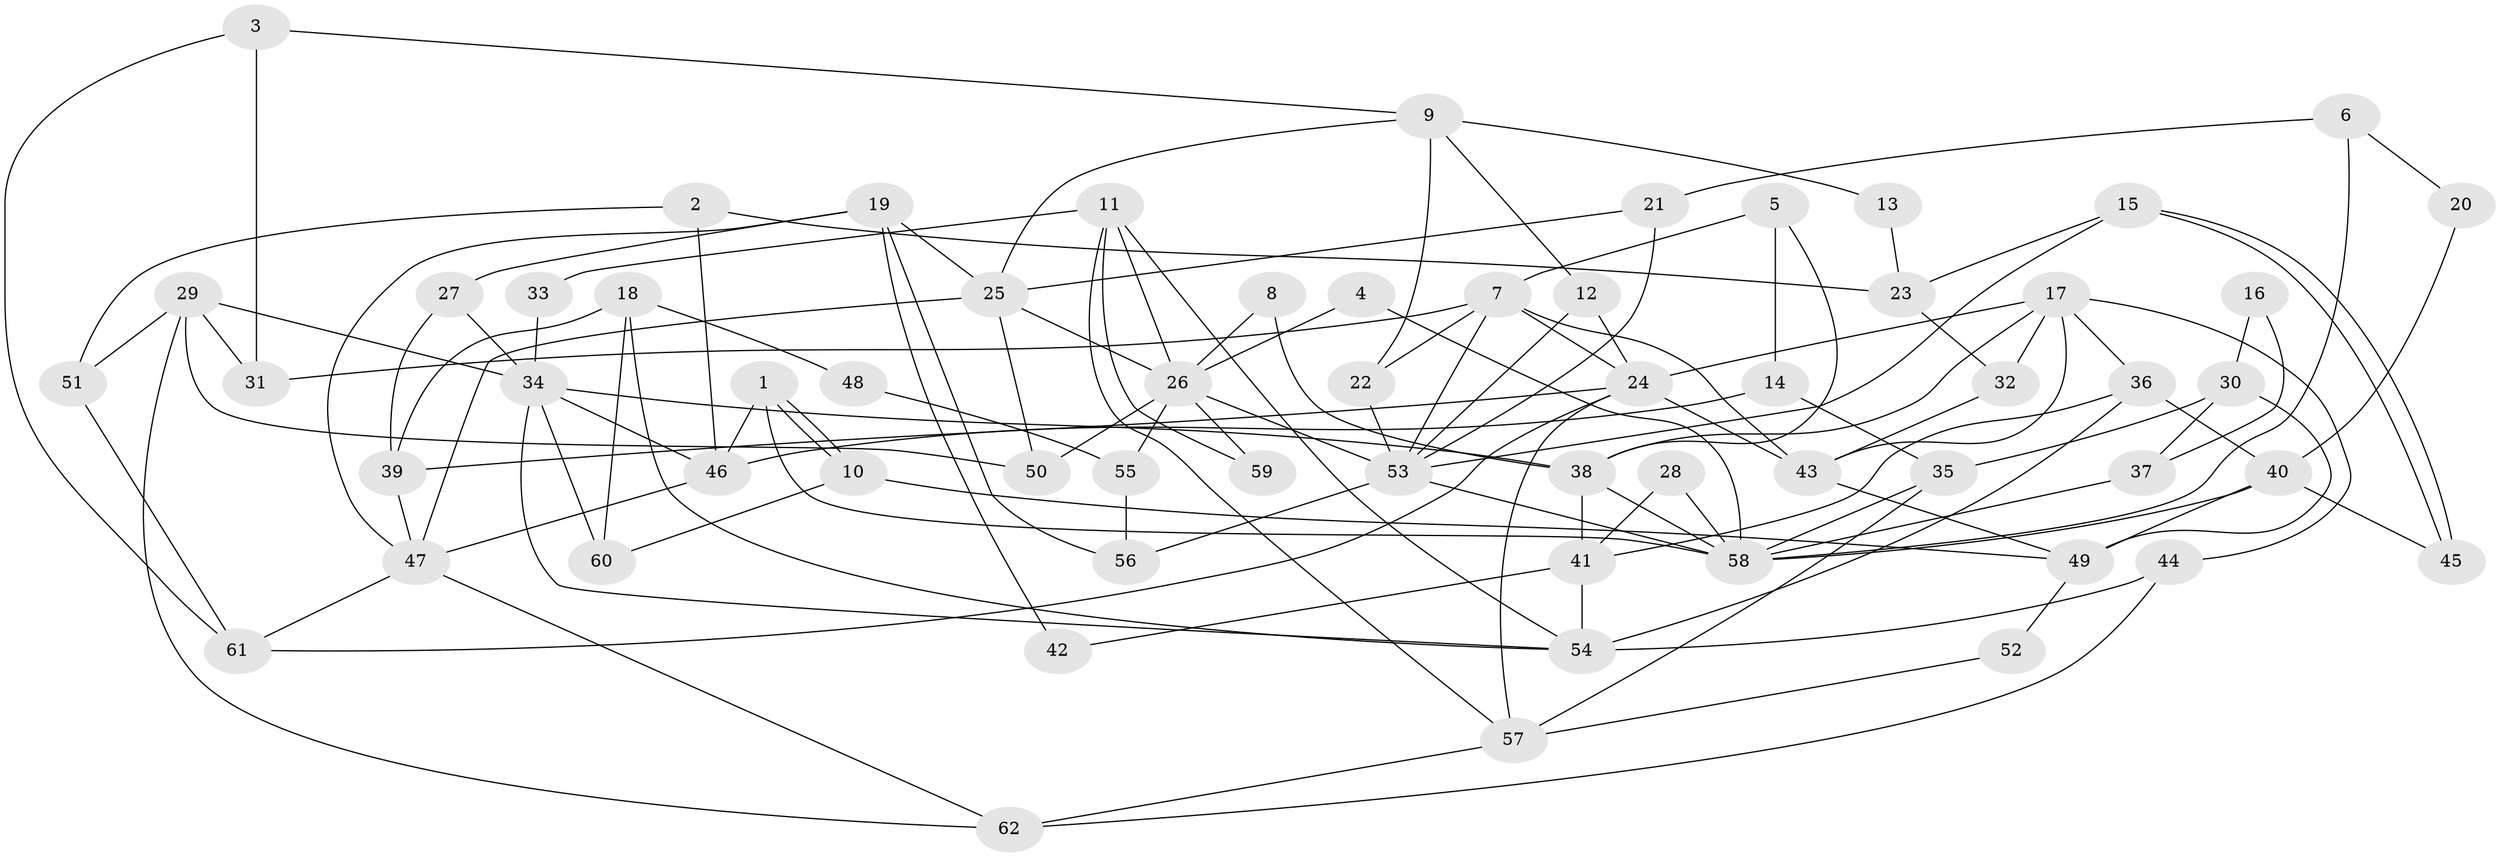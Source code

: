 // coarse degree distribution, {3: 0.13636363636363635, 6: 0.11363636363636363, 4: 0.20454545454545456, 2: 0.1590909090909091, 7: 0.11363636363636363, 5: 0.20454545454545456, 1: 0.022727272727272728, 9: 0.022727272727272728, 8: 0.022727272727272728}
// Generated by graph-tools (version 1.1) at 2025/37/03/04/25 23:37:14]
// undirected, 62 vertices, 124 edges
graph export_dot {
  node [color=gray90,style=filled];
  1;
  2;
  3;
  4;
  5;
  6;
  7;
  8;
  9;
  10;
  11;
  12;
  13;
  14;
  15;
  16;
  17;
  18;
  19;
  20;
  21;
  22;
  23;
  24;
  25;
  26;
  27;
  28;
  29;
  30;
  31;
  32;
  33;
  34;
  35;
  36;
  37;
  38;
  39;
  40;
  41;
  42;
  43;
  44;
  45;
  46;
  47;
  48;
  49;
  50;
  51;
  52;
  53;
  54;
  55;
  56;
  57;
  58;
  59;
  60;
  61;
  62;
  1 -- 58;
  1 -- 10;
  1 -- 10;
  1 -- 46;
  2 -- 51;
  2 -- 46;
  2 -- 23;
  3 -- 61;
  3 -- 9;
  3 -- 31;
  4 -- 58;
  4 -- 26;
  5 -- 7;
  5 -- 38;
  5 -- 14;
  6 -- 58;
  6 -- 21;
  6 -- 20;
  7 -- 24;
  7 -- 22;
  7 -- 31;
  7 -- 43;
  7 -- 53;
  8 -- 26;
  8 -- 38;
  9 -- 25;
  9 -- 12;
  9 -- 13;
  9 -- 22;
  10 -- 49;
  10 -- 60;
  11 -- 54;
  11 -- 26;
  11 -- 33;
  11 -- 57;
  11 -- 59;
  12 -- 24;
  12 -- 53;
  13 -- 23;
  14 -- 46;
  14 -- 35;
  15 -- 45;
  15 -- 45;
  15 -- 23;
  15 -- 53;
  16 -- 37;
  16 -- 30;
  17 -- 38;
  17 -- 44;
  17 -- 24;
  17 -- 32;
  17 -- 36;
  17 -- 43;
  18 -- 54;
  18 -- 39;
  18 -- 48;
  18 -- 60;
  19 -- 47;
  19 -- 25;
  19 -- 27;
  19 -- 42;
  19 -- 56;
  20 -- 40;
  21 -- 25;
  21 -- 53;
  22 -- 53;
  23 -- 32;
  24 -- 43;
  24 -- 39;
  24 -- 57;
  24 -- 61;
  25 -- 50;
  25 -- 47;
  25 -- 26;
  26 -- 53;
  26 -- 50;
  26 -- 55;
  26 -- 59;
  27 -- 34;
  27 -- 39;
  28 -- 58;
  28 -- 41;
  29 -- 31;
  29 -- 62;
  29 -- 34;
  29 -- 50;
  29 -- 51;
  30 -- 49;
  30 -- 35;
  30 -- 37;
  32 -- 43;
  33 -- 34;
  34 -- 60;
  34 -- 38;
  34 -- 46;
  34 -- 54;
  35 -- 57;
  35 -- 58;
  36 -- 54;
  36 -- 40;
  36 -- 41;
  37 -- 58;
  38 -- 58;
  38 -- 41;
  39 -- 47;
  40 -- 58;
  40 -- 45;
  40 -- 49;
  41 -- 42;
  41 -- 54;
  43 -- 49;
  44 -- 62;
  44 -- 54;
  46 -- 47;
  47 -- 61;
  47 -- 62;
  48 -- 55;
  49 -- 52;
  51 -- 61;
  52 -- 57;
  53 -- 56;
  53 -- 58;
  55 -- 56;
  57 -- 62;
}

